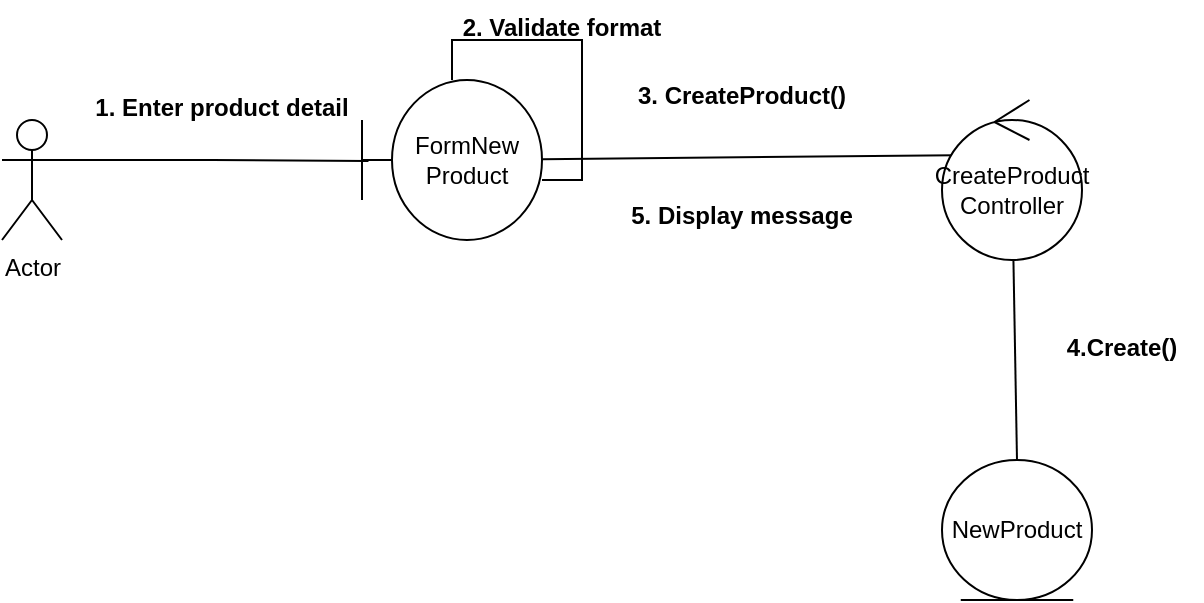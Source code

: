 <mxfile version="13.8.3" type="github">
  <diagram id="UbaRQ7SZipwC_jb8pstA" name="Page-1">
    <mxGraphModel dx="544" dy="933" grid="1" gridSize="10" guides="1" tooltips="1" connect="1" arrows="1" fold="1" page="1" pageScale="1" pageWidth="850" pageHeight="1100" math="0" shadow="0">
      <root>
        <mxCell id="0" />
        <mxCell id="1" parent="0" />
        <mxCell id="t10QagFbox6d3jLnH6TC-4" style="edgeStyle=orthogonalEdgeStyle;rounded=0;orthogonalLoop=1;jettySize=auto;html=1;exitX=1;exitY=0.333;exitDx=0;exitDy=0;exitPerimeter=0;entryX=0.036;entryY=0.507;entryDx=0;entryDy=0;entryPerimeter=0;endArrow=none;endFill=0;" edge="1" parent="1" source="t10QagFbox6d3jLnH6TC-1" target="t10QagFbox6d3jLnH6TC-2">
          <mxGeometry relative="1" as="geometry" />
        </mxCell>
        <mxCell id="t10QagFbox6d3jLnH6TC-1" value="Actor" style="shape=umlActor;verticalLabelPosition=bottom;verticalAlign=top;html=1;" vertex="1" parent="1">
          <mxGeometry x="120" y="290" width="30" height="60" as="geometry" />
        </mxCell>
        <mxCell id="t10QagFbox6d3jLnH6TC-9" style="edgeStyle=orthogonalEdgeStyle;rounded=0;orthogonalLoop=1;jettySize=auto;html=1;endArrow=none;endFill=0;entryX=1;entryY=0.625;entryDx=0;entryDy=0;entryPerimeter=0;" edge="1" parent="1" source="t10QagFbox6d3jLnH6TC-2" target="t10QagFbox6d3jLnH6TC-2">
          <mxGeometry relative="1" as="geometry">
            <mxPoint x="280" y="200" as="targetPoint" />
          </mxGeometry>
        </mxCell>
        <mxCell id="t10QagFbox6d3jLnH6TC-10" style="rounded=0;orthogonalLoop=1;jettySize=auto;html=1;entryX=0.094;entryY=0.345;entryDx=0;entryDy=0;entryPerimeter=0;endArrow=none;endFill=0;" edge="1" parent="1" source="t10QagFbox6d3jLnH6TC-2" target="t10QagFbox6d3jLnH6TC-3">
          <mxGeometry relative="1" as="geometry" />
        </mxCell>
        <mxCell id="t10QagFbox6d3jLnH6TC-2" value="FormNew&lt;br&gt;Product" style="shape=umlBoundary;whiteSpace=wrap;html=1;" vertex="1" parent="1">
          <mxGeometry x="300" y="270" width="90" height="80" as="geometry" />
        </mxCell>
        <mxCell id="t10QagFbox6d3jLnH6TC-14" style="edgeStyle=none;rounded=0;orthogonalLoop=1;jettySize=auto;html=1;entryX=0.5;entryY=0;entryDx=0;entryDy=0;endArrow=none;endFill=0;" edge="1" parent="1" source="t10QagFbox6d3jLnH6TC-3" target="t10QagFbox6d3jLnH6TC-13">
          <mxGeometry relative="1" as="geometry" />
        </mxCell>
        <mxCell id="t10QagFbox6d3jLnH6TC-3" value="CreateProduct&lt;br&gt;Controller" style="ellipse;shape=umlControl;whiteSpace=wrap;html=1;" vertex="1" parent="1">
          <mxGeometry x="590" y="280" width="70" height="80" as="geometry" />
        </mxCell>
        <mxCell id="t10QagFbox6d3jLnH6TC-5" value="1. Enter product detail" style="text;align=center;fontStyle=1;verticalAlign=middle;spacingLeft=3;spacingRight=3;strokeColor=none;rotatable=0;points=[[0,0.5],[1,0.5]];portConstraint=eastwest;" vertex="1" parent="1">
          <mxGeometry x="190" y="270" width="80" height="26" as="geometry" />
        </mxCell>
        <mxCell id="t10QagFbox6d3jLnH6TC-11" value="2. Validate format" style="text;align=center;fontStyle=1;verticalAlign=middle;spacingLeft=3;spacingRight=3;strokeColor=none;rotatable=0;points=[[0,0.5],[1,0.5]];portConstraint=eastwest;" vertex="1" parent="1">
          <mxGeometry x="360" y="230" width="80" height="26" as="geometry" />
        </mxCell>
        <mxCell id="t10QagFbox6d3jLnH6TC-12" value="3. CreateProduct()" style="text;align=center;fontStyle=1;verticalAlign=middle;spacingLeft=3;spacingRight=3;strokeColor=none;rotatable=0;points=[[0,0.5],[1,0.5]];portConstraint=eastwest;" vertex="1" parent="1">
          <mxGeometry x="450" y="264" width="80" height="26" as="geometry" />
        </mxCell>
        <mxCell id="t10QagFbox6d3jLnH6TC-13" value="NewProduct" style="ellipse;shape=umlEntity;whiteSpace=wrap;html=1;" vertex="1" parent="1">
          <mxGeometry x="590" y="460" width="75" height="70" as="geometry" />
        </mxCell>
        <mxCell id="t10QagFbox6d3jLnH6TC-15" value="4.Create()" style="text;align=center;fontStyle=1;verticalAlign=middle;spacingLeft=3;spacingRight=3;strokeColor=none;rotatable=0;points=[[0,0.5],[1,0.5]];portConstraint=eastwest;" vertex="1" parent="1">
          <mxGeometry x="640" y="390" width="80" height="26" as="geometry" />
        </mxCell>
        <mxCell id="t10QagFbox6d3jLnH6TC-19" value="5. Display message" style="text;align=center;fontStyle=1;verticalAlign=middle;spacingLeft=3;spacingRight=3;strokeColor=none;rotatable=0;points=[[0,0.5],[1,0.5]];portConstraint=eastwest;" vertex="1" parent="1">
          <mxGeometry x="450" y="324" width="80" height="26" as="geometry" />
        </mxCell>
      </root>
    </mxGraphModel>
  </diagram>
</mxfile>

